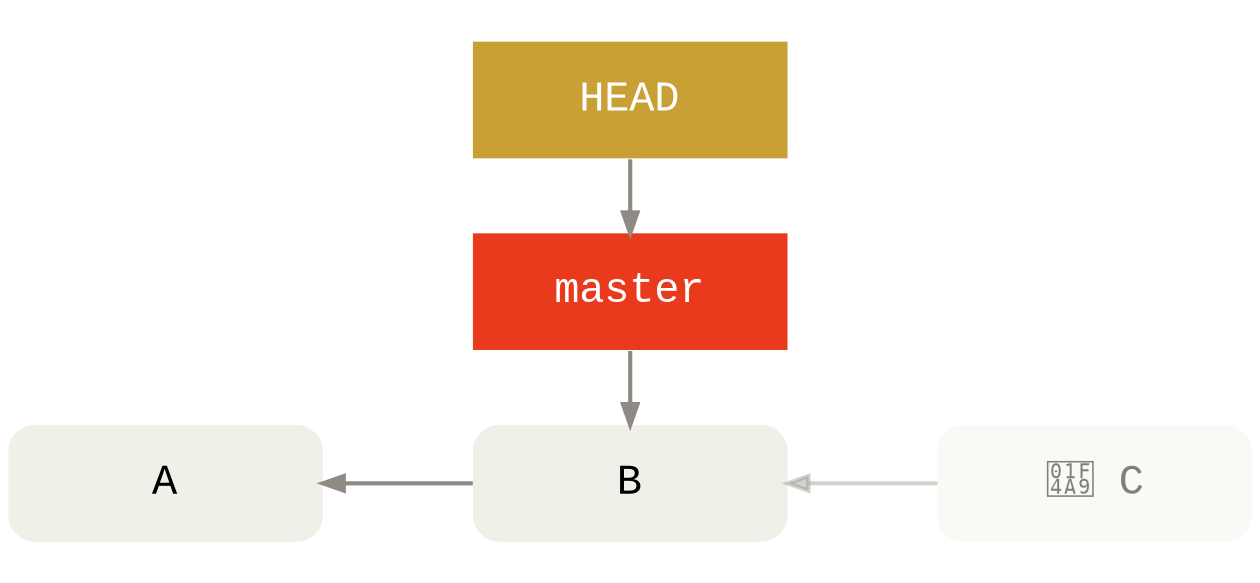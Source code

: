 digraph Git {
  bgcolor="transparent"

  rankdir=LR
  ranksep=1
  nodesep=.5

  edge [color="#8f8a83"
        penwidth=2
        dir="back"]
  node [shape=box
        fontname="Menlo, Monaco, Consolas, Lucida Console, Courier New, monospace"
        fontsize=20
        margin=".2,.23"
        width=2.1
        penwidth=0]

  node [style="rounded,filled"
        fillcolor="#f0efe8"]
  A -> B

  node [style="filled"
        fontcolor="#ffffff"
        fillcolor="#e93a1d"]
  HEAD [fillcolor="#c8a036"]

  subgraph cluster_master {
    color=invis
    {
      rank=same
      B -> master -> HEAD
    }
  }

  node [style="rounded,filled"
        fillcolor="#f0efe864"
        fontcolor="#7f7f7f"]
  edge [color="#8f8a8364"]
  C [label="💩 C"]
  B -> C
}

